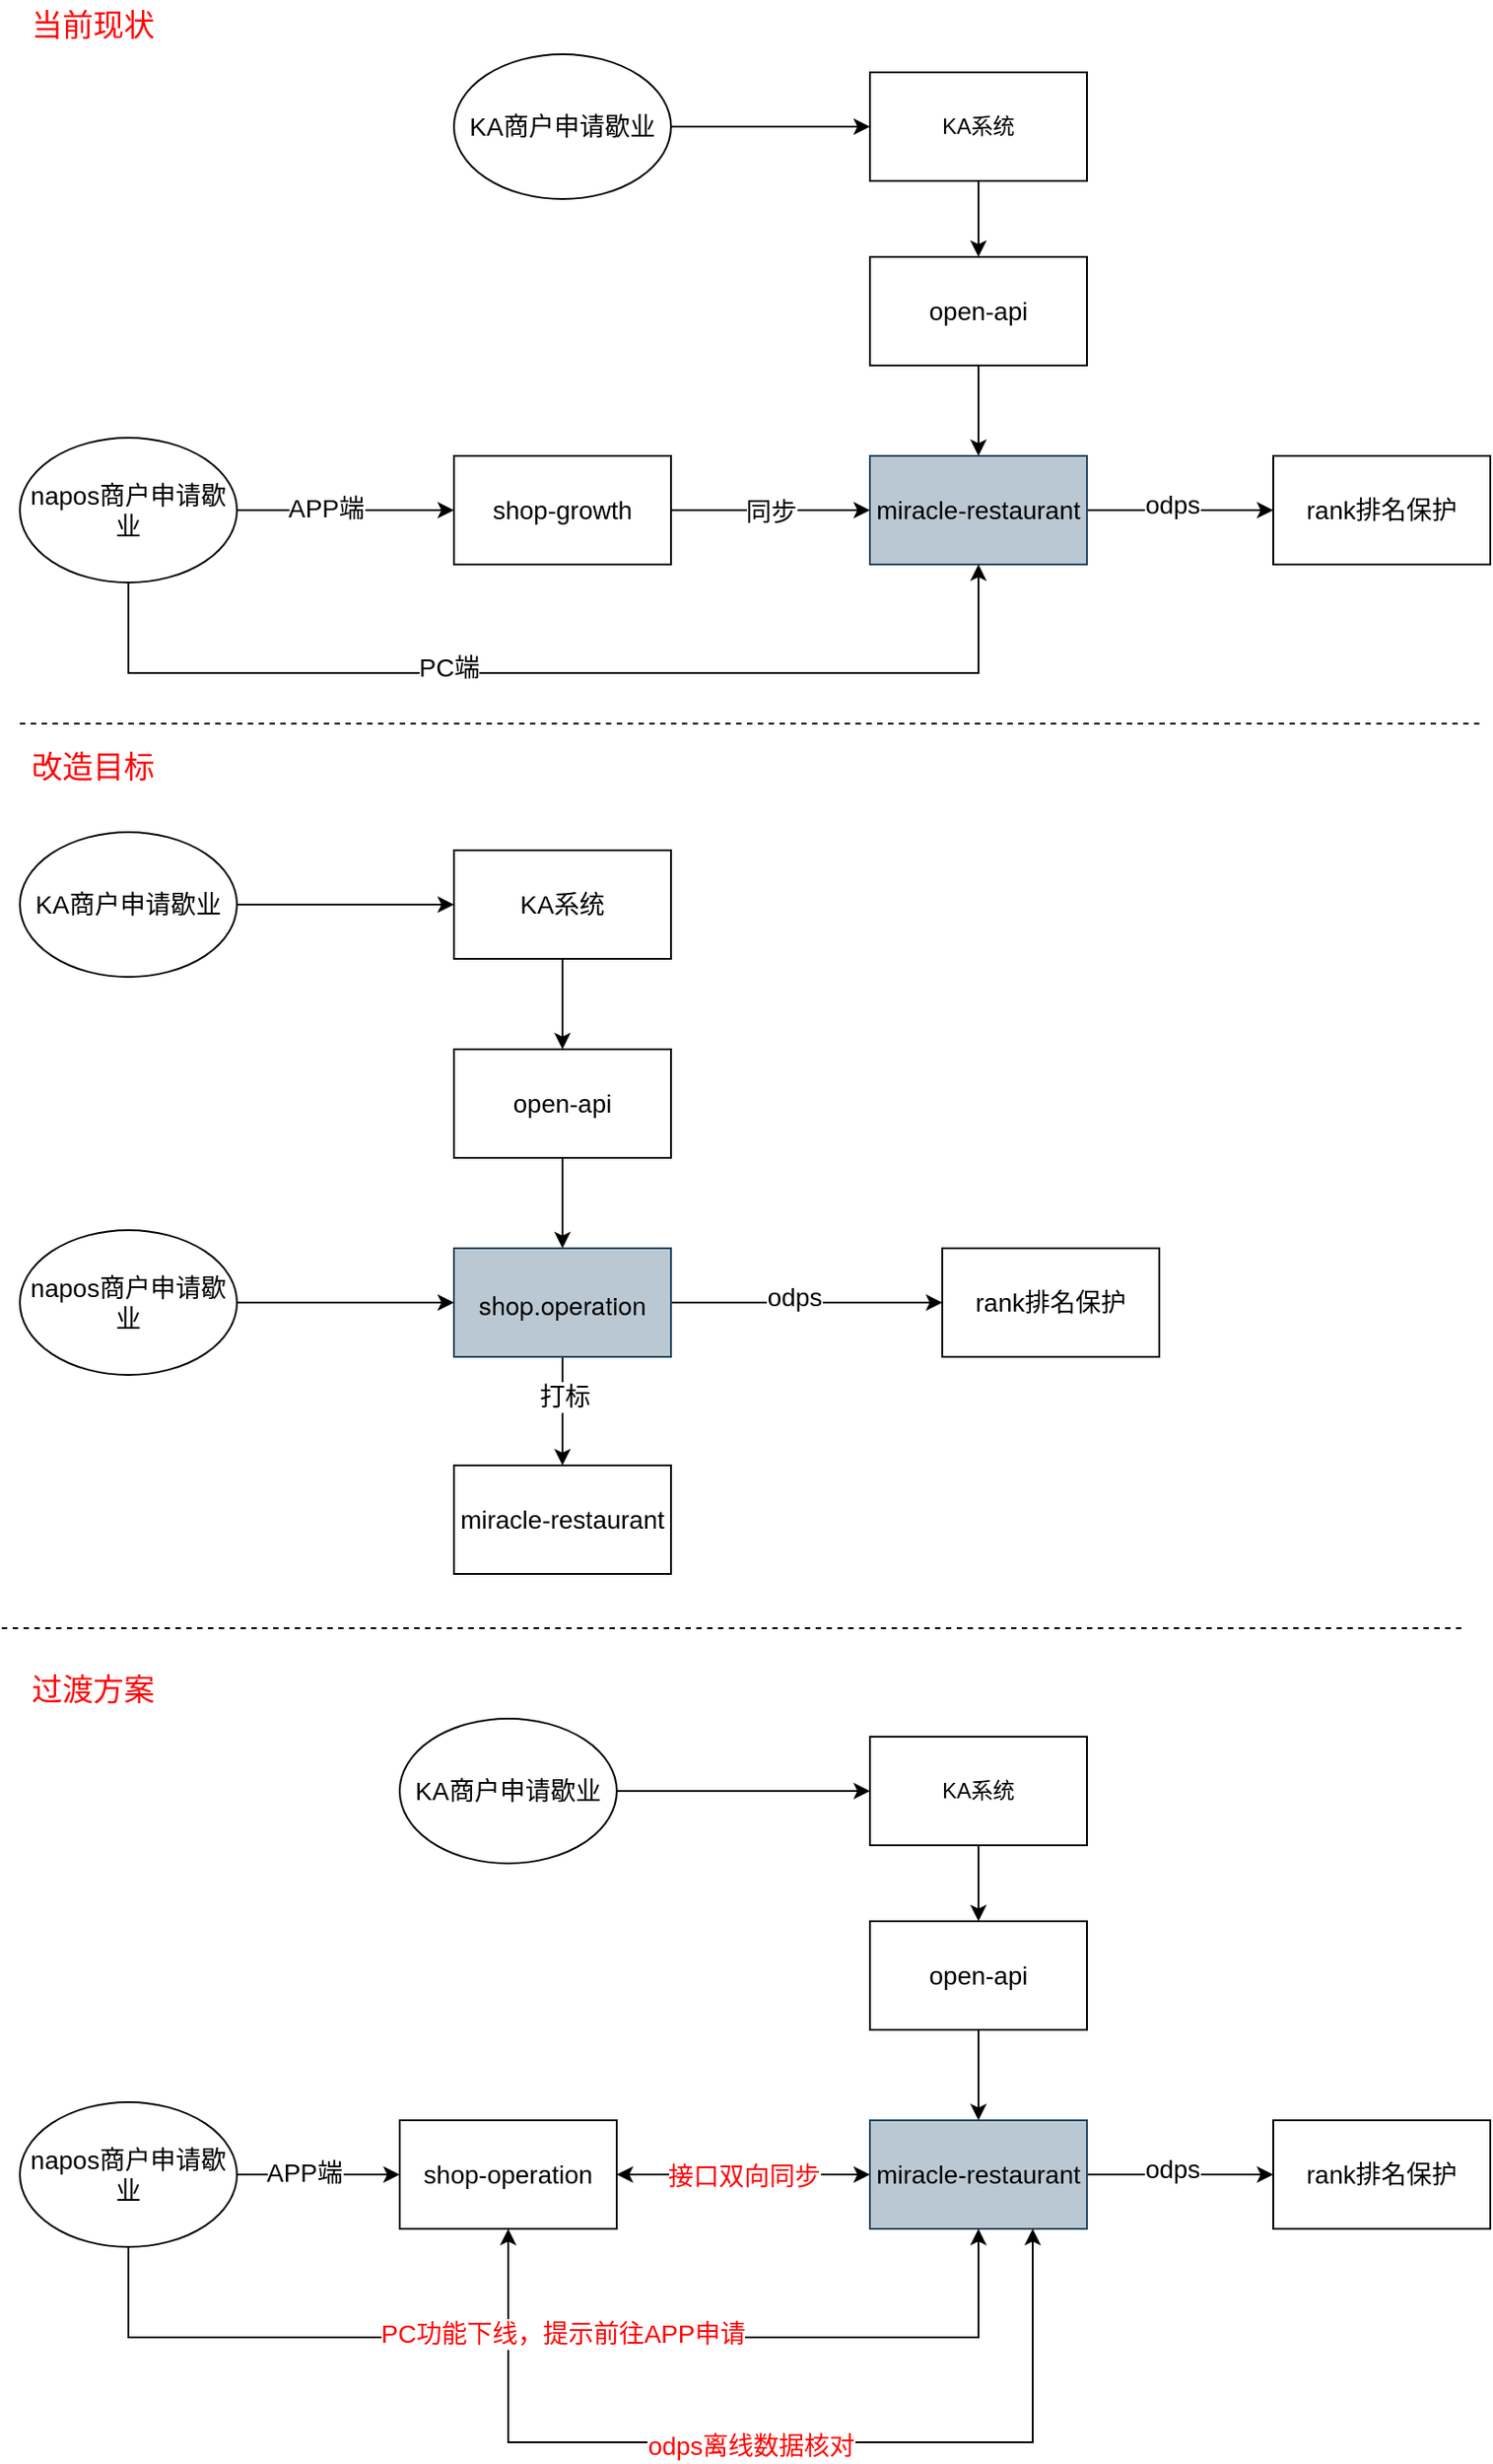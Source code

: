 <mxfile version="13.0.1" type="github" pages="3">
  <diagram id="5dy7yaolOnMXZYMXIKAr" name="应用架构改造方案">
    <mxGraphModel dx="946" dy="517" grid="1" gridSize="10" guides="1" tooltips="1" connect="1" arrows="1" fold="1" page="1" pageScale="1" pageWidth="827" pageHeight="1169" math="0" shadow="0">
      <root>
        <mxCell id="0" />
        <mxCell id="1" parent="0" />
        <mxCell id="OHUG3ohnD9J3LGAaQfuR-18" style="edgeStyle=orthogonalEdgeStyle;rounded=0;orthogonalLoop=1;jettySize=auto;html=1;exitX=1;exitY=0.5;exitDx=0;exitDy=0;entryX=0;entryY=0.5;entryDx=0;entryDy=0;fontSize=14;" parent="1" source="OHUG3ohnD9J3LGAaQfuR-1" target="OHUG3ohnD9J3LGAaQfuR-15" edge="1">
          <mxGeometry relative="1" as="geometry" />
        </mxCell>
        <mxCell id="OHUG3ohnD9J3LGAaQfuR-19" value="odps" style="edgeLabel;html=1;align=center;verticalAlign=middle;resizable=0;points=[];fontSize=14;" parent="OHUG3ohnD9J3LGAaQfuR-18" vertex="1" connectable="0">
          <mxGeometry x="-0.1" y="3" relative="1" as="geometry">
            <mxPoint as="offset" />
          </mxGeometry>
        </mxCell>
        <mxCell id="OHUG3ohnD9J3LGAaQfuR-1" value="miracle-restaurant" style="rounded=0;whiteSpace=wrap;html=1;fontSize=14;fillColor=#bac8d3;strokeColor=#23445d;" parent="1" vertex="1">
          <mxGeometry x="480" y="252" width="120" height="60" as="geometry" />
        </mxCell>
        <mxCell id="OHUG3ohnD9J3LGAaQfuR-5" style="edgeStyle=orthogonalEdgeStyle;rounded=0;orthogonalLoop=1;jettySize=auto;html=1;exitX=0.5;exitY=1;exitDx=0;exitDy=0;entryX=0.5;entryY=0;entryDx=0;entryDy=0;fontSize=14;" parent="1" source="OHUG3ohnD9J3LGAaQfuR-2" target="OHUG3ohnD9J3LGAaQfuR-1" edge="1">
          <mxGeometry relative="1" as="geometry" />
        </mxCell>
        <mxCell id="OHUG3ohnD9J3LGAaQfuR-2" value="open-api" style="rounded=0;whiteSpace=wrap;html=1;fontSize=14;" parent="1" vertex="1">
          <mxGeometry x="480" y="142" width="120" height="60" as="geometry" />
        </mxCell>
        <mxCell id="OHUG3ohnD9J3LGAaQfuR-4" style="edgeStyle=orthogonalEdgeStyle;rounded=0;orthogonalLoop=1;jettySize=auto;html=1;exitX=0.5;exitY=1;exitDx=0;exitDy=0;entryX=0.5;entryY=0;entryDx=0;entryDy=0;fontSize=14;" parent="1" source="OHUG3ohnD9J3LGAaQfuR-3" target="OHUG3ohnD9J3LGAaQfuR-2" edge="1">
          <mxGeometry relative="1" as="geometry" />
        </mxCell>
        <mxCell id="OHUG3ohnD9J3LGAaQfuR-3" value="KA系统" style="rounded=0;whiteSpace=wrap;html=1;" parent="1" vertex="1">
          <mxGeometry x="480" y="40" width="120" height="60" as="geometry" />
        </mxCell>
        <mxCell id="OHUG3ohnD9J3LGAaQfuR-7" style="edgeStyle=orthogonalEdgeStyle;rounded=0;orthogonalLoop=1;jettySize=auto;html=1;exitX=1;exitY=0.5;exitDx=0;exitDy=0;entryX=0;entryY=0.5;entryDx=0;entryDy=0;fontSize=14;" parent="1" source="OHUG3ohnD9J3LGAaQfuR-6" target="OHUG3ohnD9J3LGAaQfuR-1" edge="1">
          <mxGeometry relative="1" as="geometry" />
        </mxCell>
        <mxCell id="OHUG3ohnD9J3LGAaQfuR-61" value="同步" style="edgeLabel;html=1;align=center;verticalAlign=middle;resizable=0;points=[];fontSize=14;fontColor=#000000;" parent="OHUG3ohnD9J3LGAaQfuR-7" vertex="1" connectable="0">
          <mxGeometry y="-1" relative="1" as="geometry">
            <mxPoint as="offset" />
          </mxGeometry>
        </mxCell>
        <mxCell id="OHUG3ohnD9J3LGAaQfuR-6" value="shop-growth" style="rounded=0;whiteSpace=wrap;html=1;fontSize=14;" parent="1" vertex="1">
          <mxGeometry x="250" y="252" width="120" height="60" as="geometry" />
        </mxCell>
        <mxCell id="OHUG3ohnD9J3LGAaQfuR-9" style="edgeStyle=orthogonalEdgeStyle;rounded=0;orthogonalLoop=1;jettySize=auto;html=1;exitX=1;exitY=0.5;exitDx=0;exitDy=0;entryX=0;entryY=0.5;entryDx=0;entryDy=0;fontSize=14;" parent="1" source="OHUG3ohnD9J3LGAaQfuR-8" target="OHUG3ohnD9J3LGAaQfuR-6" edge="1">
          <mxGeometry relative="1" as="geometry" />
        </mxCell>
        <mxCell id="OHUG3ohnD9J3LGAaQfuR-11" value="APP端" style="edgeLabel;html=1;align=center;verticalAlign=middle;resizable=0;points=[];fontSize=14;" parent="OHUG3ohnD9J3LGAaQfuR-9" vertex="1" connectable="0">
          <mxGeometry x="-0.183" y="1" relative="1" as="geometry">
            <mxPoint as="offset" />
          </mxGeometry>
        </mxCell>
        <mxCell id="OHUG3ohnD9J3LGAaQfuR-10" style="edgeStyle=orthogonalEdgeStyle;rounded=0;orthogonalLoop=1;jettySize=auto;html=1;exitX=0.5;exitY=1;exitDx=0;exitDy=0;entryX=0.5;entryY=1;entryDx=0;entryDy=0;fontSize=14;" parent="1" source="OHUG3ohnD9J3LGAaQfuR-8" target="OHUG3ohnD9J3LGAaQfuR-1" edge="1">
          <mxGeometry relative="1" as="geometry">
            <Array as="points">
              <mxPoint x="70" y="372" />
              <mxPoint x="540" y="372" />
            </Array>
          </mxGeometry>
        </mxCell>
        <mxCell id="OHUG3ohnD9J3LGAaQfuR-12" value="PC端" style="edgeLabel;html=1;align=center;verticalAlign=middle;resizable=0;points=[];fontSize=14;" parent="OHUG3ohnD9J3LGAaQfuR-10" vertex="1" connectable="0">
          <mxGeometry x="-0.217" y="3" relative="1" as="geometry">
            <mxPoint as="offset" />
          </mxGeometry>
        </mxCell>
        <mxCell id="OHUG3ohnD9J3LGAaQfuR-8" value="napos商户申请歇业" style="ellipse;whiteSpace=wrap;html=1;fontSize=14;" parent="1" vertex="1">
          <mxGeometry x="10" y="242" width="120" height="80" as="geometry" />
        </mxCell>
        <mxCell id="OHUG3ohnD9J3LGAaQfuR-14" style="edgeStyle=orthogonalEdgeStyle;rounded=0;orthogonalLoop=1;jettySize=auto;html=1;exitX=1;exitY=0.5;exitDx=0;exitDy=0;entryX=0;entryY=0.5;entryDx=0;entryDy=0;fontSize=14;" parent="1" source="OHUG3ohnD9J3LGAaQfuR-13" target="OHUG3ohnD9J3LGAaQfuR-3" edge="1">
          <mxGeometry relative="1" as="geometry" />
        </mxCell>
        <mxCell id="OHUG3ohnD9J3LGAaQfuR-13" value="KA商户申请歇业" style="ellipse;whiteSpace=wrap;html=1;fontSize=14;" parent="1" vertex="1">
          <mxGeometry x="250" y="30" width="120" height="80" as="geometry" />
        </mxCell>
        <mxCell id="OHUG3ohnD9J3LGAaQfuR-15" value="rank排名保护" style="rounded=0;whiteSpace=wrap;html=1;fontSize=14;" parent="1" vertex="1">
          <mxGeometry x="703" y="252" width="120" height="60" as="geometry" />
        </mxCell>
        <mxCell id="OHUG3ohnD9J3LGAaQfuR-20" value="当前现状" style="text;html=1;align=center;verticalAlign=middle;resizable=0;points=[];autosize=1;fontSize=17;labelBackgroundColor=none;labelBorderColor=none;fontColor=#FF0000;" parent="1" vertex="1">
          <mxGeometry x="10" width="80" height="30" as="geometry" />
        </mxCell>
        <mxCell id="OHUG3ohnD9J3LGAaQfuR-21" value="" style="endArrow=none;dashed=1;html=1;fontSize=17;fontColor=#FF0000;labelBorderColor=none;strokeWidth=1;" parent="1" edge="1">
          <mxGeometry width="50" height="50" relative="1" as="geometry">
            <mxPoint x="10" y="400" as="sourcePoint" />
            <mxPoint x="820" y="400" as="targetPoint" />
          </mxGeometry>
        </mxCell>
        <mxCell id="OHUG3ohnD9J3LGAaQfuR-22" style="edgeStyle=orthogonalEdgeStyle;rounded=0;orthogonalLoop=1;jettySize=auto;html=1;exitX=1;exitY=0.5;exitDx=0;exitDy=0;entryX=0;entryY=0.5;entryDx=0;entryDy=0;fontSize=14;" parent="1" source="OHUG3ohnD9J3LGAaQfuR-30" target="OHUG3ohnD9J3LGAaQfuR-38" edge="1">
          <mxGeometry relative="1" as="geometry" />
        </mxCell>
        <mxCell id="OHUG3ohnD9J3LGAaQfuR-23" value="odps" style="edgeLabel;html=1;align=center;verticalAlign=middle;resizable=0;points=[];fontSize=14;" parent="OHUG3ohnD9J3LGAaQfuR-22" vertex="1" connectable="0">
          <mxGeometry x="-0.1" y="3" relative="1" as="geometry">
            <mxPoint as="offset" />
          </mxGeometry>
        </mxCell>
        <mxCell id="OHUG3ohnD9J3LGAaQfuR-24" value="miracle-restaurant" style="rounded=0;whiteSpace=wrap;html=1;fontSize=14;" parent="1" vertex="1">
          <mxGeometry x="250" y="810" width="120" height="60" as="geometry" />
        </mxCell>
        <mxCell id="OHUG3ohnD9J3LGAaQfuR-25" style="edgeStyle=orthogonalEdgeStyle;rounded=0;orthogonalLoop=1;jettySize=auto;html=1;exitX=0.5;exitY=1;exitDx=0;exitDy=0;entryX=0.5;entryY=0;entryDx=0;entryDy=0;fontSize=14;" parent="1" source="OHUG3ohnD9J3LGAaQfuR-26" target="OHUG3ohnD9J3LGAaQfuR-30" edge="1">
          <mxGeometry relative="1" as="geometry" />
        </mxCell>
        <mxCell id="OHUG3ohnD9J3LGAaQfuR-26" value="open-api" style="rounded=0;whiteSpace=wrap;html=1;fontSize=14;" parent="1" vertex="1">
          <mxGeometry x="250" y="580" width="120" height="60" as="geometry" />
        </mxCell>
        <mxCell id="OHUG3ohnD9J3LGAaQfuR-27" style="edgeStyle=orthogonalEdgeStyle;rounded=0;orthogonalLoop=1;jettySize=auto;html=1;exitX=0.5;exitY=1;exitDx=0;exitDy=0;entryX=0.5;entryY=0;entryDx=0;entryDy=0;fontSize=14;" parent="1" source="OHUG3ohnD9J3LGAaQfuR-28" target="OHUG3ohnD9J3LGAaQfuR-26" edge="1">
          <mxGeometry relative="1" as="geometry" />
        </mxCell>
        <mxCell id="OHUG3ohnD9J3LGAaQfuR-28" value="&lt;font style=&quot;font-size: 14px&quot;&gt;KA系统&lt;/font&gt;" style="rounded=0;whiteSpace=wrap;html=1;" parent="1" vertex="1">
          <mxGeometry x="250" y="470" width="120" height="60" as="geometry" />
        </mxCell>
        <mxCell id="OHUG3ohnD9J3LGAaQfuR-60" style="edgeStyle=orthogonalEdgeStyle;rounded=0;orthogonalLoop=1;jettySize=auto;html=1;exitX=0.5;exitY=1;exitDx=0;exitDy=0;strokeWidth=1;fontSize=17;fontColor=#FF0000;" parent="1" source="OHUG3ohnD9J3LGAaQfuR-30" target="OHUG3ohnD9J3LGAaQfuR-24" edge="1">
          <mxGeometry relative="1" as="geometry" />
        </mxCell>
        <mxCell id="OHUG3ohnD9J3LGAaQfuR-62" value="打标" style="edgeLabel;html=1;align=center;verticalAlign=middle;resizable=0;points=[];fontSize=14;fontColor=#000000;" parent="OHUG3ohnD9J3LGAaQfuR-60" vertex="1" connectable="0">
          <mxGeometry x="-0.267" y="1" relative="1" as="geometry">
            <mxPoint as="offset" />
          </mxGeometry>
        </mxCell>
        <mxCell id="OHUG3ohnD9J3LGAaQfuR-30" value="&lt;p class=&quot;p1&quot; style=&quot;margin: 0px ; font-stretch: normal ; line-height: normal ; font-family: &amp;#34;helvetica neue&amp;#34;&quot;&gt;&lt;font style=&quot;font-size: 14px&quot;&gt;shop.operation&lt;/font&gt;&lt;/p&gt;" style="rounded=0;whiteSpace=wrap;html=1;fontSize=14;fillColor=#bac8d3;strokeColor=#23445d;" parent="1" vertex="1">
          <mxGeometry x="250" y="690" width="120" height="60" as="geometry" />
        </mxCell>
        <mxCell id="OHUG3ohnD9J3LGAaQfuR-31" style="edgeStyle=orthogonalEdgeStyle;rounded=0;orthogonalLoop=1;jettySize=auto;html=1;exitX=1;exitY=0.5;exitDx=0;exitDy=0;entryX=0;entryY=0.5;entryDx=0;entryDy=0;fontSize=14;" parent="1" source="OHUG3ohnD9J3LGAaQfuR-35" target="OHUG3ohnD9J3LGAaQfuR-30" edge="1">
          <mxGeometry relative="1" as="geometry" />
        </mxCell>
        <mxCell id="OHUG3ohnD9J3LGAaQfuR-35" value="napos商户申请歇业" style="ellipse;whiteSpace=wrap;html=1;fontSize=14;" parent="1" vertex="1">
          <mxGeometry x="10" y="680" width="120" height="80" as="geometry" />
        </mxCell>
        <mxCell id="OHUG3ohnD9J3LGAaQfuR-36" style="edgeStyle=orthogonalEdgeStyle;rounded=0;orthogonalLoop=1;jettySize=auto;html=1;exitX=1;exitY=0.5;exitDx=0;exitDy=0;entryX=0;entryY=0.5;entryDx=0;entryDy=0;fontSize=14;" parent="1" source="OHUG3ohnD9J3LGAaQfuR-37" target="OHUG3ohnD9J3LGAaQfuR-28" edge="1">
          <mxGeometry relative="1" as="geometry" />
        </mxCell>
        <mxCell id="OHUG3ohnD9J3LGAaQfuR-37" value="KA商户申请歇业" style="ellipse;whiteSpace=wrap;html=1;fontSize=14;" parent="1" vertex="1">
          <mxGeometry x="10" y="460" width="120" height="80" as="geometry" />
        </mxCell>
        <mxCell id="OHUG3ohnD9J3LGAaQfuR-38" value="rank排名保护" style="rounded=0;whiteSpace=wrap;html=1;fontSize=14;" parent="1" vertex="1">
          <mxGeometry x="520" y="690" width="120" height="60" as="geometry" />
        </mxCell>
        <mxCell id="OHUG3ohnD9J3LGAaQfuR-39" value="改造目标" style="text;html=1;align=center;verticalAlign=middle;resizable=0;points=[];autosize=1;fontSize=17;labelBackgroundColor=none;labelBorderColor=none;fontColor=#FF0000;" parent="1" vertex="1">
          <mxGeometry x="10" y="410" width="80" height="30" as="geometry" />
        </mxCell>
        <mxCell id="2Dvs0qKUZX4BLCGcNcss-1" style="edgeStyle=orthogonalEdgeStyle;rounded=0;orthogonalLoop=1;jettySize=auto;html=1;exitX=1;exitY=0.5;exitDx=0;exitDy=0;entryX=0;entryY=0.5;entryDx=0;entryDy=0;fontSize=14;" edge="1" parent="1" source="2Dvs0qKUZX4BLCGcNcss-3" target="2Dvs0qKUZX4BLCGcNcss-18">
          <mxGeometry relative="1" as="geometry" />
        </mxCell>
        <mxCell id="2Dvs0qKUZX4BLCGcNcss-2" value="odps" style="edgeLabel;html=1;align=center;verticalAlign=middle;resizable=0;points=[];fontSize=14;" vertex="1" connectable="0" parent="2Dvs0qKUZX4BLCGcNcss-1">
          <mxGeometry x="-0.1" y="3" relative="1" as="geometry">
            <mxPoint as="offset" />
          </mxGeometry>
        </mxCell>
        <mxCell id="2Dvs0qKUZX4BLCGcNcss-3" value="miracle-restaurant" style="rounded=0;whiteSpace=wrap;html=1;fontSize=14;fillColor=#bac8d3;strokeColor=#23445d;" vertex="1" parent="1">
          <mxGeometry x="480" y="1172" width="120" height="60" as="geometry" />
        </mxCell>
        <mxCell id="2Dvs0qKUZX4BLCGcNcss-4" style="edgeStyle=orthogonalEdgeStyle;rounded=0;orthogonalLoop=1;jettySize=auto;html=1;exitX=0.5;exitY=1;exitDx=0;exitDy=0;entryX=0.5;entryY=0;entryDx=0;entryDy=0;fontSize=14;" edge="1" parent="1" source="2Dvs0qKUZX4BLCGcNcss-5" target="2Dvs0qKUZX4BLCGcNcss-3">
          <mxGeometry relative="1" as="geometry" />
        </mxCell>
        <mxCell id="2Dvs0qKUZX4BLCGcNcss-5" value="open-api" style="rounded=0;whiteSpace=wrap;html=1;fontSize=14;" vertex="1" parent="1">
          <mxGeometry x="480" y="1062" width="120" height="60" as="geometry" />
        </mxCell>
        <mxCell id="2Dvs0qKUZX4BLCGcNcss-6" style="edgeStyle=orthogonalEdgeStyle;rounded=0;orthogonalLoop=1;jettySize=auto;html=1;exitX=0.5;exitY=1;exitDx=0;exitDy=0;entryX=0.5;entryY=0;entryDx=0;entryDy=0;fontSize=14;" edge="1" parent="1" source="2Dvs0qKUZX4BLCGcNcss-7" target="2Dvs0qKUZX4BLCGcNcss-5">
          <mxGeometry relative="1" as="geometry" />
        </mxCell>
        <mxCell id="2Dvs0qKUZX4BLCGcNcss-7" value="KA系统" style="rounded=0;whiteSpace=wrap;html=1;" vertex="1" parent="1">
          <mxGeometry x="480" y="960" width="120" height="60" as="geometry" />
        </mxCell>
        <mxCell id="2Dvs0qKUZX4BLCGcNcss-8" style="edgeStyle=orthogonalEdgeStyle;rounded=0;orthogonalLoop=1;jettySize=auto;html=1;exitX=1;exitY=0.5;exitDx=0;exitDy=0;entryX=0;entryY=0.5;entryDx=0;entryDy=0;fontSize=14;startArrow=classic;startFill=1;" edge="1" parent="1" source="2Dvs0qKUZX4BLCGcNcss-10" target="2Dvs0qKUZX4BLCGcNcss-3">
          <mxGeometry relative="1" as="geometry" />
        </mxCell>
        <mxCell id="2Dvs0qKUZX4BLCGcNcss-9" value="接口双向同步" style="edgeLabel;html=1;align=center;verticalAlign=middle;resizable=0;points=[];fontSize=14;fontColor=#FF0000;" vertex="1" connectable="0" parent="2Dvs0qKUZX4BLCGcNcss-8">
          <mxGeometry y="-1" relative="1" as="geometry">
            <mxPoint as="offset" />
          </mxGeometry>
        </mxCell>
        <mxCell id="_JtmqlsT4e8NGTq6y1ti-1" style="rounded=0;orthogonalLoop=1;jettySize=auto;html=1;entryX=0.75;entryY=1;entryDx=0;entryDy=0;startArrow=classic;startFill=1;fontSize=14;fontColor=#FF0000;exitX=0.5;exitY=1;exitDx=0;exitDy=0;edgeStyle=orthogonalEdgeStyle;" edge="1" parent="1" source="2Dvs0qKUZX4BLCGcNcss-10" target="2Dvs0qKUZX4BLCGcNcss-3">
          <mxGeometry relative="1" as="geometry">
            <mxPoint x="280" y="1260" as="sourcePoint" />
            <Array as="points">
              <mxPoint x="280" y="1350" />
              <mxPoint x="570" y="1350" />
            </Array>
          </mxGeometry>
        </mxCell>
        <mxCell id="_JtmqlsT4e8NGTq6y1ti-2" value="odps离线数据核对" style="edgeLabel;html=1;align=center;verticalAlign=middle;resizable=0;points=[];fontSize=14;fontColor=#FF0000;" vertex="1" connectable="0" parent="_JtmqlsT4e8NGTq6y1ti-1">
          <mxGeometry x="-0.043" y="-2" relative="1" as="geometry">
            <mxPoint as="offset" />
          </mxGeometry>
        </mxCell>
        <mxCell id="2Dvs0qKUZX4BLCGcNcss-10" value="shop-operation" style="rounded=0;whiteSpace=wrap;html=1;fontSize=14;" vertex="1" parent="1">
          <mxGeometry x="220" y="1172" width="120" height="60" as="geometry" />
        </mxCell>
        <mxCell id="2Dvs0qKUZX4BLCGcNcss-11" style="edgeStyle=orthogonalEdgeStyle;rounded=0;orthogonalLoop=1;jettySize=auto;html=1;exitX=1;exitY=0.5;exitDx=0;exitDy=0;entryX=0;entryY=0.5;entryDx=0;entryDy=0;fontSize=14;" edge="1" parent="1" source="2Dvs0qKUZX4BLCGcNcss-15" target="2Dvs0qKUZX4BLCGcNcss-10">
          <mxGeometry relative="1" as="geometry" />
        </mxCell>
        <mxCell id="2Dvs0qKUZX4BLCGcNcss-12" value="APP端" style="edgeLabel;html=1;align=center;verticalAlign=middle;resizable=0;points=[];fontSize=14;" vertex="1" connectable="0" parent="2Dvs0qKUZX4BLCGcNcss-11">
          <mxGeometry x="-0.183" y="1" relative="1" as="geometry">
            <mxPoint as="offset" />
          </mxGeometry>
        </mxCell>
        <mxCell id="2Dvs0qKUZX4BLCGcNcss-13" style="edgeStyle=orthogonalEdgeStyle;rounded=0;orthogonalLoop=1;jettySize=auto;html=1;exitX=0.5;exitY=1;exitDx=0;exitDy=0;entryX=0.5;entryY=1;entryDx=0;entryDy=0;fontSize=14;" edge="1" parent="1" source="2Dvs0qKUZX4BLCGcNcss-15" target="2Dvs0qKUZX4BLCGcNcss-3">
          <mxGeometry relative="1" as="geometry">
            <Array as="points">
              <mxPoint x="70" y="1292" />
              <mxPoint x="540" y="1292" />
            </Array>
          </mxGeometry>
        </mxCell>
        <mxCell id="2Dvs0qKUZX4BLCGcNcss-21" value="PC功能下线，提示前往APP申请" style="edgeLabel;html=1;align=center;verticalAlign=middle;resizable=0;points=[];fontColor=#FF0000;fontSize=14;" vertex="1" connectable="0" parent="2Dvs0qKUZX4BLCGcNcss-13">
          <mxGeometry x="0.234" y="1" relative="1" as="geometry">
            <mxPoint x="-68" y="-1" as="offset" />
          </mxGeometry>
        </mxCell>
        <mxCell id="2Dvs0qKUZX4BLCGcNcss-15" value="napos商户申请歇业" style="ellipse;whiteSpace=wrap;html=1;fontSize=14;" vertex="1" parent="1">
          <mxGeometry x="10" y="1162" width="120" height="80" as="geometry" />
        </mxCell>
        <mxCell id="2Dvs0qKUZX4BLCGcNcss-16" style="edgeStyle=orthogonalEdgeStyle;rounded=0;orthogonalLoop=1;jettySize=auto;html=1;exitX=1;exitY=0.5;exitDx=0;exitDy=0;entryX=0;entryY=0.5;entryDx=0;entryDy=0;fontSize=14;" edge="1" parent="1" source="2Dvs0qKUZX4BLCGcNcss-17" target="2Dvs0qKUZX4BLCGcNcss-7">
          <mxGeometry relative="1" as="geometry" />
        </mxCell>
        <mxCell id="2Dvs0qKUZX4BLCGcNcss-17" value="KA商户申请歇业" style="ellipse;whiteSpace=wrap;html=1;fontSize=14;" vertex="1" parent="1">
          <mxGeometry x="220" y="950" width="120" height="80" as="geometry" />
        </mxCell>
        <mxCell id="2Dvs0qKUZX4BLCGcNcss-18" value="rank排名保护" style="rounded=0;whiteSpace=wrap;html=1;fontSize=14;" vertex="1" parent="1">
          <mxGeometry x="703" y="1172" width="120" height="60" as="geometry" />
        </mxCell>
        <mxCell id="2Dvs0qKUZX4BLCGcNcss-19" value="过渡方案" style="text;html=1;align=center;verticalAlign=middle;resizable=0;points=[];autosize=1;fontSize=17;labelBackgroundColor=none;labelBorderColor=none;fontColor=#FF0000;" vertex="1" parent="1">
          <mxGeometry x="10" y="920" width="80" height="30" as="geometry" />
        </mxCell>
        <mxCell id="2Dvs0qKUZX4BLCGcNcss-20" value="" style="endArrow=none;dashed=1;html=1;fontSize=17;fontColor=#FF0000;labelBorderColor=none;strokeWidth=1;" edge="1" parent="1">
          <mxGeometry width="50" height="50" relative="1" as="geometry">
            <mxPoint y="900" as="sourcePoint" />
            <mxPoint x="810" y="900" as="targetPoint" />
          </mxGeometry>
        </mxCell>
      </root>
    </mxGraphModel>
  </diagram>
  <diagram id="953FE61nGdoR_iEtkGWG" name="用例图">
    <mxGraphModel dx="946" dy="517" grid="1" gridSize="10" guides="1" tooltips="1" connect="1" arrows="1" fold="1" page="1" pageScale="1" pageWidth="827" pageHeight="1169" math="0" shadow="0">
      <root>
        <mxCell id="Ogh5AydVDZ4R3wfZ8upF-0" />
        <mxCell id="Ogh5AydVDZ4R3wfZ8upF-1" parent="Ogh5AydVDZ4R3wfZ8upF-0" />
        <mxCell id="Ogh5AydVDZ4R3wfZ8upF-6" style="rounded=0;orthogonalLoop=1;jettySize=auto;html=1;exitX=1;exitY=0.333;exitDx=0;exitDy=0;exitPerimeter=0;entryX=0;entryY=0.5;entryDx=0;entryDy=0;strokeWidth=1;fontSize=14;fontColor=#000000;endArrow=open;endFill=0;dashed=1;" parent="Ogh5AydVDZ4R3wfZ8upF-1" source="Ogh5AydVDZ4R3wfZ8upF-2" target="Ogh5AydVDZ4R3wfZ8upF-5" edge="1">
          <mxGeometry relative="1" as="geometry" />
        </mxCell>
        <mxCell id="Ogh5AydVDZ4R3wfZ8upF-9" style="edgeStyle=none;rounded=0;orthogonalLoop=1;jettySize=auto;html=1;exitX=1;exitY=0.333;exitDx=0;exitDy=0;exitPerimeter=0;entryX=0;entryY=0.5;entryDx=0;entryDy=0;strokeWidth=1;fontSize=14;fontColor=#000000;endArrow=open;endFill=0;dashed=1;" parent="Ogh5AydVDZ4R3wfZ8upF-1" source="Ogh5AydVDZ4R3wfZ8upF-2" target="Ogh5AydVDZ4R3wfZ8upF-8" edge="1">
          <mxGeometry relative="1" as="geometry" />
        </mxCell>
        <mxCell id="Ogh5AydVDZ4R3wfZ8upF-25" style="edgeStyle=none;rounded=0;orthogonalLoop=1;jettySize=auto;html=1;exitX=1;exitY=0.333;exitDx=0;exitDy=0;exitPerimeter=0;entryX=0;entryY=0.5;entryDx=0;entryDy=0;dashed=1;endArrow=open;endFill=0;strokeWidth=1;fontSize=14;fontColor=#000000;" parent="Ogh5AydVDZ4R3wfZ8upF-1" source="Ogh5AydVDZ4R3wfZ8upF-2" target="Ogh5AydVDZ4R3wfZ8upF-24" edge="1">
          <mxGeometry relative="1" as="geometry" />
        </mxCell>
        <mxCell id="Ogh5AydVDZ4R3wfZ8upF-2" value="商户" style="shape=umlActor;verticalLabelPosition=bottom;labelBackgroundColor=#ffffff;verticalAlign=top;html=1;outlineConnect=0;rounded=0;glass=0;strokeColor=#000000;fontSize=14;fontColor=#000000;" parent="Ogh5AydVDZ4R3wfZ8upF-1" vertex="1">
          <mxGeometry x="30" y="260" width="30" height="60" as="geometry" />
        </mxCell>
        <mxCell id="Ogh5AydVDZ4R3wfZ8upF-23" style="edgeStyle=none;rounded=0;orthogonalLoop=1;jettySize=auto;html=1;exitX=1;exitY=0.333;exitDx=0;exitDy=0;exitPerimeter=0;entryX=0;entryY=0.5;entryDx=0;entryDy=0;dashed=1;endArrow=open;endFill=0;strokeWidth=1;fontSize=14;fontColor=#000000;" parent="Ogh5AydVDZ4R3wfZ8upF-1" source="Ogh5AydVDZ4R3wfZ8upF-4" target="Ogh5AydVDZ4R3wfZ8upF-20" edge="1">
          <mxGeometry relative="1" as="geometry" />
        </mxCell>
        <mxCell id="Ogh5AydVDZ4R3wfZ8upF-4" value="BD" style="shape=umlActor;verticalLabelPosition=bottom;labelBackgroundColor=#ffffff;verticalAlign=top;html=1;outlineConnect=0;rounded=0;glass=0;strokeColor=#000000;fontSize=14;fontColor=#000000;" parent="Ogh5AydVDZ4R3wfZ8upF-1" vertex="1">
          <mxGeometry x="30" y="590" width="30" height="60" as="geometry" />
        </mxCell>
        <mxCell id="Ogh5AydVDZ4R3wfZ8upF-40" value="&amp;lt;extend&amp;gt;" style="edgeStyle=none;rounded=0;orthogonalLoop=1;jettySize=auto;html=1;exitX=1;exitY=0;exitDx=0;exitDy=0;entryX=0;entryY=0.5;entryDx=0;entryDy=0;endArrow=open;endFill=0;strokeWidth=1;fontSize=14;fontColor=#000000;dashed=1;" parent="Ogh5AydVDZ4R3wfZ8upF-1" source="Ogh5AydVDZ4R3wfZ8upF-5" target="Ogh5AydVDZ4R3wfZ8upF-39" edge="1">
          <mxGeometry relative="1" as="geometry" />
        </mxCell>
        <mxCell id="Ogh5AydVDZ4R3wfZ8upF-5" value="申请歇业" style="ellipse;whiteSpace=wrap;html=1;rounded=0;glass=0;labelBackgroundColor=none;strokeColor=#000000;fontSize=14;fontColor=#000000;shadow=0;gradientColor=none;fillColor=#ffffff;" parent="Ogh5AydVDZ4R3wfZ8upF-1" vertex="1">
          <mxGeometry x="230" y="210" width="116" height="60" as="geometry" />
        </mxCell>
        <mxCell id="Ogh5AydVDZ4R3wfZ8upF-12" style="edgeStyle=none;rounded=0;orthogonalLoop=1;jettySize=auto;html=1;exitX=0;exitY=0.5;exitDx=0;exitDy=0;entryX=1;entryY=0.5;entryDx=0;entryDy=0;strokeWidth=1;fontSize=14;fontColor=#000000;endArrow=block;endFill=0;" parent="Ogh5AydVDZ4R3wfZ8upF-1" source="Ogh5AydVDZ4R3wfZ8upF-7" target="Ogh5AydVDZ4R3wfZ8upF-5" edge="1">
          <mxGeometry relative="1" as="geometry" />
        </mxCell>
        <mxCell id="Ogh5AydVDZ4R3wfZ8upF-13" style="edgeStyle=none;rounded=0;orthogonalLoop=1;jettySize=auto;html=1;exitX=0;exitY=0.5;exitDx=0;exitDy=0;entryX=1;entryY=0.5;entryDx=0;entryDy=0;endArrow=block;endFill=0;strokeWidth=1;fontSize=14;fontColor=#000000;" parent="Ogh5AydVDZ4R3wfZ8upF-1" source="Ogh5AydVDZ4R3wfZ8upF-7" target="Ogh5AydVDZ4R3wfZ8upF-8" edge="1">
          <mxGeometry relative="1" as="geometry" />
        </mxCell>
        <mxCell id="Ogh5AydVDZ4R3wfZ8upF-7" value="APP端" style="ellipse;whiteSpace=wrap;html=1;rounded=0;glass=0;labelBackgroundColor=none;strokeColor=#000000;fontSize=14;fontColor=#000000;" parent="Ogh5AydVDZ4R3wfZ8upF-1" vertex="1">
          <mxGeometry x="630" y="170" width="116" height="60" as="geometry" />
        </mxCell>
        <mxCell id="Ogh5AydVDZ4R3wfZ8upF-42" value="&amp;lt;extend&amp;gt;" style="edgeStyle=none;rounded=0;orthogonalLoop=1;jettySize=auto;html=1;exitX=1;exitY=1;exitDx=0;exitDy=0;entryX=0;entryY=0;entryDx=0;entryDy=0;dashed=1;endArrow=open;endFill=0;strokeWidth=1;fontSize=14;fontColor=#000000;" parent="Ogh5AydVDZ4R3wfZ8upF-1" source="Ogh5AydVDZ4R3wfZ8upF-8" target="Ogh5AydVDZ4R3wfZ8upF-41" edge="1">
          <mxGeometry relative="1" as="geometry" />
        </mxCell>
        <mxCell id="Ogh5AydVDZ4R3wfZ8upF-8" value="结束歇业" style="ellipse;whiteSpace=wrap;html=1;rounded=0;glass=0;labelBackgroundColor=none;strokeColor=#000000;fontSize=14;fontColor=#000000;" parent="Ogh5AydVDZ4R3wfZ8upF-1" vertex="1">
          <mxGeometry x="230" y="300" width="116" height="60" as="geometry" />
        </mxCell>
        <mxCell id="Ogh5AydVDZ4R3wfZ8upF-14" style="edgeStyle=none;rounded=0;orthogonalLoop=1;jettySize=auto;html=1;exitX=0;exitY=0.5;exitDx=0;exitDy=0;entryX=1;entryY=0.5;entryDx=0;entryDy=0;endArrow=block;endFill=0;strokeWidth=1;fontSize=14;fontColor=#000000;" parent="Ogh5AydVDZ4R3wfZ8upF-1" source="Ogh5AydVDZ4R3wfZ8upF-10" target="Ogh5AydVDZ4R3wfZ8upF-5" edge="1">
          <mxGeometry relative="1" as="geometry" />
        </mxCell>
        <mxCell id="Ogh5AydVDZ4R3wfZ8upF-15" style="edgeStyle=none;rounded=0;orthogonalLoop=1;jettySize=auto;html=1;exitX=0;exitY=0.5;exitDx=0;exitDy=0;entryX=1;entryY=0.5;entryDx=0;entryDy=0;endArrow=block;endFill=0;strokeWidth=1;fontSize=14;fontColor=#000000;" parent="Ogh5AydVDZ4R3wfZ8upF-1" source="Ogh5AydVDZ4R3wfZ8upF-10" target="Ogh5AydVDZ4R3wfZ8upF-8" edge="1">
          <mxGeometry relative="1" as="geometry" />
        </mxCell>
        <mxCell id="Ogh5AydVDZ4R3wfZ8upF-10" value="PC端" style="ellipse;whiteSpace=wrap;html=1;rounded=0;glass=0;labelBackgroundColor=none;strokeColor=#000000;fontSize=14;fontColor=#000000;" parent="Ogh5AydVDZ4R3wfZ8upF-1" vertex="1">
          <mxGeometry x="630" y="270" width="116" height="60" as="geometry" />
        </mxCell>
        <mxCell id="Ogh5AydVDZ4R3wfZ8upF-16" style="edgeStyle=none;rounded=0;orthogonalLoop=1;jettySize=auto;html=1;exitX=0;exitY=0.5;exitDx=0;exitDy=0;entryX=1;entryY=0.5;entryDx=0;entryDy=0;endArrow=block;endFill=0;strokeWidth=1;fontSize=14;fontColor=#000000;" parent="Ogh5AydVDZ4R3wfZ8upF-1" source="Ogh5AydVDZ4R3wfZ8upF-11" target="Ogh5AydVDZ4R3wfZ8upF-5" edge="1">
          <mxGeometry relative="1" as="geometry" />
        </mxCell>
        <mxCell id="Ogh5AydVDZ4R3wfZ8upF-17" style="edgeStyle=none;rounded=0;orthogonalLoop=1;jettySize=auto;html=1;exitX=0;exitY=0.5;exitDx=0;exitDy=0;endArrow=block;endFill=0;strokeWidth=1;fontSize=14;fontColor=#000000;entryX=1;entryY=0.5;entryDx=0;entryDy=0;" parent="Ogh5AydVDZ4R3wfZ8upF-1" source="Ogh5AydVDZ4R3wfZ8upF-11" target="Ogh5AydVDZ4R3wfZ8upF-8" edge="1">
          <mxGeometry relative="1" as="geometry">
            <mxPoint x="350" y="330" as="targetPoint" />
          </mxGeometry>
        </mxCell>
        <mxCell id="Ogh5AydVDZ4R3wfZ8upF-11" value="开放平台" style="ellipse;whiteSpace=wrap;html=1;rounded=0;glass=0;labelBackgroundColor=none;strokeColor=#23445d;fontSize=14;fillColor=#CCCCCC;" parent="Ogh5AydVDZ4R3wfZ8upF-1" vertex="1">
          <mxGeometry x="630" y="370" width="116" height="60" as="geometry" />
        </mxCell>
        <mxCell id="Ogh5AydVDZ4R3wfZ8upF-20" value="审核歇业" style="ellipse;whiteSpace=wrap;html=1;rounded=0;glass=0;labelBackgroundColor=none;strokeColor=#000000;fontSize=14;fontColor=#000000;" parent="Ogh5AydVDZ4R3wfZ8upF-1" vertex="1">
          <mxGeometry x="218" y="580" width="116" height="60" as="geometry" />
        </mxCell>
        <mxCell id="Ogh5AydVDZ4R3wfZ8upF-22" style="edgeStyle=none;rounded=0;orthogonalLoop=1;jettySize=auto;html=1;exitX=0;exitY=0.5;exitDx=0;exitDy=0;entryX=1;entryY=0.5;entryDx=0;entryDy=0;dashed=1;endArrow=block;endFill=0;strokeWidth=1;fontSize=14;fontColor=#000000;" parent="Ogh5AydVDZ4R3wfZ8upF-1" source="Ogh5AydVDZ4R3wfZ8upF-21" target="Ogh5AydVDZ4R3wfZ8upF-20" edge="1">
          <mxGeometry relative="1" as="geometry" />
        </mxCell>
        <mxCell id="Ogh5AydVDZ4R3wfZ8upF-21" value="人工审核" style="ellipse;whiteSpace=wrap;html=1;rounded=0;glass=0;labelBackgroundColor=none;strokeColor=#000000;fontSize=14;fontColor=#000000;" parent="Ogh5AydVDZ4R3wfZ8upF-1" vertex="1">
          <mxGeometry x="460" y="540" width="116" height="60" as="geometry" />
        </mxCell>
        <mxCell id="Ogh5AydVDZ4R3wfZ8upF-26" style="edgeStyle=none;rounded=0;orthogonalLoop=1;jettySize=auto;html=1;exitX=0.5;exitY=0;exitDx=0;exitDy=0;dashed=1;endArrow=open;endFill=0;strokeWidth=1;fontSize=14;fontColor=#000000;" parent="Ogh5AydVDZ4R3wfZ8upF-1" source="Ogh5AydVDZ4R3wfZ8upF-24" target="Ogh5AydVDZ4R3wfZ8upF-8" edge="1">
          <mxGeometry relative="1" as="geometry" />
        </mxCell>
        <mxCell id="Ogh5AydVDZ4R3wfZ8upF-34" value="&amp;lt;extend&amp;gt;" style="edgeLabel;html=1;align=center;verticalAlign=middle;resizable=0;points=[];fontSize=14;fontColor=#000000;" parent="Ogh5AydVDZ4R3wfZ8upF-26" vertex="1" connectable="0">
          <mxGeometry y="1" relative="1" as="geometry">
            <mxPoint as="offset" />
          </mxGeometry>
        </mxCell>
        <mxCell id="Ogh5AydVDZ4R3wfZ8upF-24" value="开启营业" style="ellipse;whiteSpace=wrap;html=1;rounded=0;glass=0;labelBackgroundColor=none;fontSize=14;fillColor=#CCCCCC;strokeColor=#23445d;" parent="Ogh5AydVDZ4R3wfZ8upF-1" vertex="1">
          <mxGeometry x="230" y="410" width="116" height="60" as="geometry" />
        </mxCell>
        <mxCell id="Ogh5AydVDZ4R3wfZ8upF-37" style="edgeStyle=none;rounded=0;orthogonalLoop=1;jettySize=auto;html=1;exitX=0;exitY=0.5;exitDx=0;exitDy=0;entryX=1;entryY=0.5;entryDx=0;entryDy=0;endArrow=block;endFill=0;strokeWidth=1;fontSize=14;fontColor=#000000;" parent="Ogh5AydVDZ4R3wfZ8upF-1" source="Ogh5AydVDZ4R3wfZ8upF-36" target="Ogh5AydVDZ4R3wfZ8upF-20" edge="1">
          <mxGeometry relative="1" as="geometry" />
        </mxCell>
        <mxCell id="Ogh5AydVDZ4R3wfZ8upF-36" value="自动审核" style="ellipse;whiteSpace=wrap;html=1;rounded=0;glass=0;labelBackgroundColor=none;strokeColor=#000000;fontSize=14;fontColor=#000000;" parent="Ogh5AydVDZ4R3wfZ8upF-1" vertex="1">
          <mxGeometry x="460" y="640" width="116" height="60" as="geometry" />
        </mxCell>
        <mxCell id="Ogh5AydVDZ4R3wfZ8upF-39" value="打歇业标签" style="ellipse;whiteSpace=wrap;html=1;rounded=0;glass=0;labelBackgroundColor=none;fontSize=14;fillColor=#CCCCCC;strokeColor=#23445d;" parent="Ogh5AydVDZ4R3wfZ8upF-1" vertex="1">
          <mxGeometry x="430" y="90" width="116" height="60" as="geometry" />
        </mxCell>
        <mxCell id="Ogh5AydVDZ4R3wfZ8upF-41" value="去歇业标签" style="ellipse;whiteSpace=wrap;html=1;rounded=0;glass=0;labelBackgroundColor=none;fontSize=14;fillColor=#CCCCCC;strokeColor=#23445d;" parent="Ogh5AydVDZ4R3wfZ8upF-1" vertex="1">
          <mxGeometry x="430" y="420" width="116" height="60" as="geometry" />
        </mxCell>
        <mxCell id="Ogh5AydVDZ4R3wfZ8upF-44" value="" style="rounded=0;whiteSpace=wrap;html=1;fillColor=none;fontSize=14;fontColor=#000000;dashed=1;" parent="Ogh5AydVDZ4R3wfZ8upF-1" vertex="1">
          <mxGeometry x="678" y="5" width="120" height="115" as="geometry" />
        </mxCell>
        <mxCell id="Ogh5AydVDZ4R3wfZ8upF-45" value="图例说明" style="text;html=1;align=center;verticalAlign=middle;resizable=0;points=[];autosize=1;fontSize=14;fontColor=#FF0000;" parent="Ogh5AydVDZ4R3wfZ8upF-1" vertex="1">
          <mxGeometry x="677" y="7" width="70" height="20" as="geometry" />
        </mxCell>
        <mxCell id="Ogh5AydVDZ4R3wfZ8upF-46" value="" style="rounded=1;whiteSpace=wrap;html=1;fontSize=16;" parent="Ogh5AydVDZ4R3wfZ8upF-1" vertex="1">
          <mxGeometry x="692" y="33.5" width="40" height="15" as="geometry" />
        </mxCell>
        <mxCell id="Ogh5AydVDZ4R3wfZ8upF-47" value="内部用例" style="text;html=1;align=center;verticalAlign=middle;resizable=0;points=[];autosize=1;fontSize=12;fontColor=#000000;" parent="Ogh5AydVDZ4R3wfZ8upF-1" vertex="1">
          <mxGeometry x="738" y="31" width="60" height="20" as="geometry" />
        </mxCell>
        <mxCell id="Ogh5AydVDZ4R3wfZ8upF-48" value="" style="rounded=1;whiteSpace=wrap;html=1;fillColor=#CCCCCC;strokeColor=#23445d;fontSize=16;" parent="Ogh5AydVDZ4R3wfZ8upF-1" vertex="1">
          <mxGeometry x="692" y="55.5" width="40" height="15" as="geometry" />
        </mxCell>
        <mxCell id="Ogh5AydVDZ4R3wfZ8upF-49" value="外部用例" style="text;html=1;align=center;verticalAlign=middle;resizable=0;points=[];autosize=1;fontSize=12;fontColor=#000000;" parent="Ogh5AydVDZ4R3wfZ8upF-1" vertex="1">
          <mxGeometry x="738" y="53" width="60" height="20" as="geometry" />
        </mxCell>
        <mxCell id="Ogh5AydVDZ4R3wfZ8upF-50" value="" style="endArrow=classic;html=1;dashed=1;fontSize=12;fontColor=#000000;" parent="Ogh5AydVDZ4R3wfZ8upF-1" edge="1">
          <mxGeometry width="50" height="50" relative="1" as="geometry">
            <mxPoint x="694" y="84" as="sourcePoint" />
            <mxPoint x="734" y="84" as="targetPoint" />
          </mxGeometry>
        </mxCell>
        <mxCell id="Ogh5AydVDZ4R3wfZ8upF-51" value="关系" style="text;html=1;align=center;verticalAlign=middle;resizable=0;points=[];autosize=1;fontSize=12;fontColor=#000000;" parent="Ogh5AydVDZ4R3wfZ8upF-1" vertex="1">
          <mxGeometry x="748" y="73" width="40" height="20" as="geometry" />
        </mxCell>
        <mxCell id="Ogh5AydVDZ4R3wfZ8upF-53" value="角色" style="text;html=1;align=center;verticalAlign=middle;resizable=0;points=[];autosize=1;fontSize=12;fontColor=#000000;" parent="Ogh5AydVDZ4R3wfZ8upF-1" vertex="1">
          <mxGeometry x="748" y="91.5" width="40" height="20" as="geometry" />
        </mxCell>
        <mxCell id="Ogh5AydVDZ4R3wfZ8upF-56" value="" style="shape=umlActor;verticalLabelPosition=bottom;labelBackgroundColor=#ffffff;verticalAlign=top;html=1;outlineConnect=0;rounded=0;glass=0;strokeColor=#000000;fontSize=14;fontColor=#000000;" parent="Ogh5AydVDZ4R3wfZ8upF-1" vertex="1">
          <mxGeometry x="707" y="94.5" width="10" height="17" as="geometry" />
        </mxCell>
      </root>
    </mxGraphModel>
  </diagram>
  <diagram id="V_WuxF_g3rH314Ddgy96" name="ER图">
    <mxGraphModel dx="946" dy="517" grid="1" gridSize="10" guides="1" tooltips="1" connect="1" arrows="1" fold="1" page="1" pageScale="1" pageWidth="827" pageHeight="1169" math="0" shadow="0">
      <root>
        <mxCell id="KMUKlMn8Zo8LeYxli9vk-0" />
        <mxCell id="KMUKlMn8Zo8LeYxli9vk-1" parent="KMUKlMn8Zo8LeYxli9vk-0" />
        <mxCell id="KMUKlMn8Zo8LeYxli9vk-30" style="edgeStyle=orthogonalEdgeStyle;rounded=0;orthogonalLoop=1;jettySize=auto;html=1;exitX=0;exitY=0.5;exitDx=0;exitDy=0;" parent="KMUKlMn8Zo8LeYxli9vk-1" source="KMUKlMn8Zo8LeYxli9vk-12" target="KMUKlMn8Zo8LeYxli9vk-7" edge="1">
          <mxGeometry relative="1" as="geometry" />
        </mxCell>
        <mxCell id="KMUKlMn8Zo8LeYxli9vk-31" style="edgeStyle=orthogonalEdgeStyle;rounded=0;orthogonalLoop=1;jettySize=auto;html=1;exitX=0;exitY=0.5;exitDx=0;exitDy=0;entryX=1;entryY=0.5;entryDx=0;entryDy=0;" parent="KMUKlMn8Zo8LeYxli9vk-1" source="KMUKlMn8Zo8LeYxli9vk-8" target="KMUKlMn8Zo8LeYxli9vk-4" edge="1">
          <mxGeometry relative="1" as="geometry" />
        </mxCell>
        <mxCell id="KMUKlMn8Zo8LeYxli9vk-6" value="tb_holiday_apply&#xa;商户歇业申请记录" style="swimlane;fontStyle=0;childLayout=stackLayout;horizontal=1;startSize=35;horizontalStack=0;resizeParent=1;resizeParentMax=0;resizeLast=0;collapsible=1;marginBottom=0;align=center;fontSize=14;" parent="KMUKlMn8Zo8LeYxli9vk-1" vertex="1">
          <mxGeometry x="320" y="30" width="230" height="347" as="geometry" />
        </mxCell>
        <mxCell id="KMUKlMn8Zo8LeYxli9vk-7" value="id" style="text;strokeColor=none;fillColor=none;spacingLeft=4;spacingRight=4;overflow=hidden;rotatable=0;points=[[0,0.5],[1,0.5]];portConstraint=eastwest;fontSize=12;" parent="KMUKlMn8Zo8LeYxli9vk-6" vertex="1">
          <mxGeometry y="35" width="230" height="26" as="geometry" />
        </mxCell>
        <mxCell id="KMUKlMn8Zo8LeYxli9vk-8" value="shop_id" style="text;strokeColor=none;fillColor=none;spacingLeft=4;spacingRight=4;overflow=hidden;rotatable=0;points=[[0,0.5],[1,0.5]];portConstraint=eastwest;fontSize=12;" parent="KMUKlMn8Zo8LeYxli9vk-6" vertex="1">
          <mxGeometry y="61" width="230" height="26" as="geometry" />
        </mxCell>
        <mxCell id="KMUKlMn8Zo8LeYxli9vk-9" value="shop_name" style="text;strokeColor=none;fillColor=none;spacingLeft=4;spacingRight=4;overflow=hidden;rotatable=0;points=[[0,0.5],[1,0.5]];portConstraint=eastwest;fontSize=12;" parent="KMUKlMn8Zo8LeYxli9vk-6" vertex="1">
          <mxGeometry y="87" width="230" height="26" as="geometry" />
        </mxCell>
        <mxCell id="u09uvxaiWvhusf4_mOGB-32" value="channel（申请渠道 0 app 1pc 2开放平台）" style="text;strokeColor=none;fillColor=none;spacingLeft=4;spacingRight=4;overflow=hidden;rotatable=0;points=[[0,0.5],[1,0.5]];portConstraint=eastwest;fontSize=12;fontColor=#FF0000;" vertex="1" parent="KMUKlMn8Zo8LeYxli9vk-6">
          <mxGeometry y="113" width="230" height="26" as="geometry" />
        </mxCell>
        <mxCell id="KMUKlMn8Zo8LeYxli9vk-16" value="begin_time（歇业开始时间）" style="text;strokeColor=none;fillColor=none;spacingLeft=4;spacingRight=4;overflow=hidden;rotatable=0;points=[[0,0.5],[1,0.5]];portConstraint=eastwest;fontSize=12;" parent="KMUKlMn8Zo8LeYxli9vk-6" vertex="1">
          <mxGeometry y="139" width="230" height="26" as="geometry" />
        </mxCell>
        <mxCell id="KMUKlMn8Zo8LeYxli9vk-17" value="end_time（歇业结束时间）" style="text;strokeColor=none;fillColor=none;spacingLeft=4;spacingRight=4;overflow=hidden;rotatable=0;points=[[0,0.5],[1,0.5]];portConstraint=eastwest;fontSize=12;" parent="KMUKlMn8Zo8LeYxli9vk-6" vertex="1">
          <mxGeometry y="165" width="230" height="26" as="geometry" />
        </mxCell>
        <mxCell id="KMUKlMn8Zo8LeYxli9vk-18" value="days（歇业天数）" style="text;strokeColor=none;fillColor=none;spacingLeft=4;spacingRight=4;overflow=hidden;rotatable=0;points=[[0,0.5],[1,0.5]];portConstraint=eastwest;fontSize=12;" parent="KMUKlMn8Zo8LeYxli9vk-6" vertex="1">
          <mxGeometry y="191" width="230" height="26" as="geometry" />
        </mxCell>
        <mxCell id="KMUKlMn8Zo8LeYxli9vk-21" value="real_begin_time（实际开始时间）" style="text;strokeColor=none;fillColor=none;spacingLeft=4;spacingRight=4;overflow=hidden;rotatable=0;points=[[0,0.5],[1,0.5]];portConstraint=eastwest;fontSize=12;" parent="KMUKlMn8Zo8LeYxli9vk-6" vertex="1">
          <mxGeometry y="217" width="230" height="26" as="geometry" />
        </mxCell>
        <mxCell id="KMUKlMn8Zo8LeYxli9vk-22" value="real_end_time（实际结束时间）" style="text;strokeColor=none;fillColor=none;spacingLeft=4;spacingRight=4;overflow=hidden;rotatable=0;points=[[0,0.5],[1,0.5]];portConstraint=eastwest;fontSize=12;" parent="KMUKlMn8Zo8LeYxli9vk-6" vertex="1">
          <mxGeometry y="243" width="230" height="26" as="geometry" />
        </mxCell>
        <mxCell id="KMUKlMn8Zo8LeYxli9vk-23" value="use_days（实际歇业天数）" style="text;strokeColor=none;fillColor=none;spacingLeft=4;spacingRight=4;overflow=hidden;rotatable=0;points=[[0,0.5],[1,0.5]];portConstraint=eastwest;fontSize=12;" parent="KMUKlMn8Zo8LeYxli9vk-6" vertex="1">
          <mxGeometry y="269" width="230" height="26" as="geometry" />
        </mxCell>
        <mxCell id="KMUKlMn8Zo8LeYxli9vk-25" value="status（歇业申请单状态）" style="text;strokeColor=none;fillColor=none;spacingLeft=4;spacingRight=4;overflow=hidden;rotatable=0;points=[[0,0.5],[1,0.5]];portConstraint=eastwest;fontSize=12;" parent="KMUKlMn8Zo8LeYxli9vk-6" vertex="1">
          <mxGeometry y="295" width="230" height="26" as="geometry" />
        </mxCell>
        <mxCell id="KMUKlMn8Zo8LeYxli9vk-26" value="reason_type（歇业原因）" style="text;strokeColor=none;fillColor=none;spacingLeft=4;spacingRight=4;overflow=hidden;rotatable=0;points=[[0,0.5],[1,0.5]];portConstraint=eastwest;fontSize=12;" parent="KMUKlMn8Zo8LeYxli9vk-6" vertex="1">
          <mxGeometry y="321" width="230" height="26" as="geometry" />
        </mxCell>
        <mxCell id="u09uvxaiWvhusf4_mOGB-10" value="tb_holiday_checkout_bill&#xa;假期歇业结算单" style="swimlane;fontStyle=0;childLayout=stackLayout;horizontal=1;startSize=35;horizontalStack=0;resizeParent=1;resizeParentMax=0;resizeLast=0;collapsible=1;marginBottom=0;align=center;fontSize=14;fontColor=#FF0000;" vertex="1" parent="KMUKlMn8Zo8LeYxli9vk-1">
          <mxGeometry x="320" y="425" width="210" height="165" as="geometry" />
        </mxCell>
        <mxCell id="u09uvxaiWvhusf4_mOGB-11" value="id" style="text;strokeColor=none;fillColor=none;spacingLeft=4;spacingRight=4;overflow=hidden;rotatable=0;points=[[0,0.5],[1,0.5]];portConstraint=eastwest;fontSize=12;" vertex="1" parent="u09uvxaiWvhusf4_mOGB-10">
          <mxGeometry y="35" width="210" height="26" as="geometry" />
        </mxCell>
        <mxCell id="u09uvxaiWvhusf4_mOGB-12" value="apply_id（申请单ID）" style="text;strokeColor=none;fillColor=none;spacingLeft=4;spacingRight=4;overflow=hidden;rotatable=0;points=[[0,0.5],[1,0.5]];portConstraint=eastwest;fontSize=12;" vertex="1" parent="u09uvxaiWvhusf4_mOGB-10">
          <mxGeometry y="61" width="210" height="26" as="geometry" />
        </mxCell>
        <mxCell id="u09uvxaiWvhusf4_mOGB-19" value="shop_id（店铺ID）" style="text;strokeColor=none;fillColor=none;spacingLeft=4;spacingRight=4;overflow=hidden;rotatable=0;points=[[0,0.5],[1,0.5]];portConstraint=eastwest;fontSize=12;" vertex="1" parent="u09uvxaiWvhusf4_mOGB-10">
          <mxGeometry y="87" width="210" height="26" as="geometry" />
        </mxCell>
        <mxCell id="u09uvxaiWvhusf4_mOGB-13" value="days（结算天数）" style="text;strokeColor=none;fillColor=none;spacingLeft=4;spacingRight=4;overflow=hidden;rotatable=0;points=[[0,0.5],[1,0.5]];portConstraint=eastwest;fontSize=12;" vertex="1" parent="u09uvxaiWvhusf4_mOGB-10">
          <mxGeometry y="113" width="210" height="26" as="geometry" />
        </mxCell>
        <mxCell id="u09uvxaiWvhusf4_mOGB-14" value="status（结算状态 0待结算 1已结算）" style="text;strokeColor=none;fillColor=none;spacingLeft=4;spacingRight=4;overflow=hidden;rotatable=0;points=[[0,0.5],[1,0.5]];portConstraint=eastwest;fontSize=12;" vertex="1" parent="u09uvxaiWvhusf4_mOGB-10">
          <mxGeometry y="139" width="210" height="26" as="geometry" />
        </mxCell>
        <mxCell id="u09uvxaiWvhusf4_mOGB-29" style="edgeStyle=orthogonalEdgeStyle;rounded=0;orthogonalLoop=1;jettySize=auto;html=1;exitX=0;exitY=0.5;exitDx=0;exitDy=0;entryX=0;entryY=0.5;entryDx=0;entryDy=0;fontColor=#FF0000;" edge="1" parent="KMUKlMn8Zo8LeYxli9vk-1" source="u09uvxaiWvhusf4_mOGB-12" target="KMUKlMn8Zo8LeYxli9vk-7">
          <mxGeometry relative="1" as="geometry" />
        </mxCell>
        <mxCell id="u09uvxaiWvhusf4_mOGB-30" style="edgeStyle=orthogonalEdgeStyle;rounded=0;orthogonalLoop=1;jettySize=auto;html=1;exitX=1;exitY=0.5;exitDx=0;exitDy=0;entryX=1;entryY=0.5;entryDx=0;entryDy=0;fontColor=#FF0000;" edge="1" parent="KMUKlMn8Zo8LeYxli9vk-1" source="u09uvxaiWvhusf4_mOGB-26" target="u09uvxaiWvhusf4_mOGB-11">
          <mxGeometry relative="1" as="geometry" />
        </mxCell>
        <mxCell id="KMUKlMn8Zo8LeYxli9vk-10" value="tb_holiday_review&#xa;歇业审核结果" style="swimlane;fontStyle=0;childLayout=stackLayout;horizontal=1;startSize=35;horizontalStack=0;resizeParent=1;resizeParentMax=0;resizeLast=0;collapsible=1;marginBottom=0;align=center;fontSize=14;" parent="KMUKlMn8Zo8LeYxli9vk-1" vertex="1">
          <mxGeometry x="610" y="30" width="190" height="191" as="geometry" />
        </mxCell>
        <mxCell id="KMUKlMn8Zo8LeYxli9vk-11" value="id" style="text;strokeColor=none;fillColor=none;spacingLeft=4;spacingRight=4;overflow=hidden;rotatable=0;points=[[0,0.5],[1,0.5]];portConstraint=eastwest;fontSize=12;" parent="KMUKlMn8Zo8LeYxli9vk-10" vertex="1">
          <mxGeometry y="35" width="190" height="26" as="geometry" />
        </mxCell>
        <mxCell id="KMUKlMn8Zo8LeYxli9vk-12" value="apply_id（申请单ID）" style="text;strokeColor=none;fillColor=none;spacingLeft=4;spacingRight=4;overflow=hidden;rotatable=0;points=[[0,0.5],[1,0.5]];portConstraint=eastwest;fontSize=12;" parent="KMUKlMn8Zo8LeYxli9vk-10" vertex="1">
          <mxGeometry y="61" width="190" height="26" as="geometry" />
        </mxCell>
        <mxCell id="KMUKlMn8Zo8LeYxli9vk-13" value="result（审核结果）" style="text;strokeColor=none;fillColor=none;spacingLeft=4;spacingRight=4;overflow=hidden;rotatable=0;points=[[0,0.5],[1,0.5]];portConstraint=eastwest;fontSize=12;" parent="KMUKlMn8Zo8LeYxli9vk-10" vertex="1">
          <mxGeometry y="87" width="190" height="26" as="geometry" />
        </mxCell>
        <mxCell id="KMUKlMn8Zo8LeYxli9vk-27" value="review_time（审核时间）" style="text;strokeColor=none;fillColor=none;spacingLeft=4;spacingRight=4;overflow=hidden;rotatable=0;points=[[0,0.5],[1,0.5]];portConstraint=eastwest;fontSize=12;" parent="KMUKlMn8Zo8LeYxli9vk-10" vertex="1">
          <mxGeometry y="113" width="190" height="26" as="geometry" />
        </mxCell>
        <mxCell id="KMUKlMn8Zo8LeYxli9vk-28" value="reviewer_id（审核人ID）" style="text;strokeColor=none;fillColor=none;spacingLeft=4;spacingRight=4;overflow=hidden;rotatable=0;points=[[0,0.5],[1,0.5]];portConstraint=eastwest;fontSize=12;" parent="KMUKlMn8Zo8LeYxli9vk-10" vertex="1">
          <mxGeometry y="139" width="190" height="26" as="geometry" />
        </mxCell>
        <mxCell id="KMUKlMn8Zo8LeYxli9vk-29" value="reviewer（审核人）" style="text;strokeColor=none;fillColor=none;spacingLeft=4;spacingRight=4;overflow=hidden;rotatable=0;points=[[0,0.5],[1,0.5]];portConstraint=eastwest;fontSize=12;" parent="KMUKlMn8Zo8LeYxli9vk-10" vertex="1">
          <mxGeometry y="165" width="190" height="26" as="geometry" />
        </mxCell>
        <mxCell id="KMUKlMn8Zo8LeYxli9vk-2" value="tb_holiday_stock&#xa;商户假期歇业额度" style="swimlane;fontStyle=0;childLayout=stackLayout;horizontal=1;startSize=35;horizontalStack=0;resizeParent=1;resizeParentMax=0;resizeLast=0;collapsible=1;marginBottom=0;align=center;fontSize=14;" parent="KMUKlMn8Zo8LeYxli9vk-1" vertex="1">
          <mxGeometry x="10" y="30" width="180" height="217" as="geometry" />
        </mxCell>
        <mxCell id="KMUKlMn8Zo8LeYxli9vk-3" value="id" style="text;strokeColor=none;fillColor=none;spacingLeft=4;spacingRight=4;overflow=hidden;rotatable=0;points=[[0,0.5],[1,0.5]];portConstraint=eastwest;fontSize=12;" parent="KMUKlMn8Zo8LeYxli9vk-2" vertex="1">
          <mxGeometry y="35" width="180" height="26" as="geometry" />
        </mxCell>
        <mxCell id="KMUKlMn8Zo8LeYxli9vk-4" value="shop_id（店铺ID）" style="text;strokeColor=none;fillColor=none;spacingLeft=4;spacingRight=4;overflow=hidden;rotatable=0;points=[[0,0.5],[1,0.5]];portConstraint=eastwest;fontSize=12;" parent="KMUKlMn8Zo8LeYxli9vk-2" vertex="1">
          <mxGeometry y="61" width="180" height="26" as="geometry" />
        </mxCell>
        <mxCell id="KMUKlMn8Zo8LeYxli9vk-5" value="year（年度）" style="text;strokeColor=none;fillColor=none;spacingLeft=4;spacingRight=4;overflow=hidden;rotatable=0;points=[[0,0.5],[1,0.5]];portConstraint=eastwest;fontSize=12;" parent="KMUKlMn8Zo8LeYxli9vk-2" vertex="1">
          <mxGeometry y="87" width="180" height="26" as="geometry" />
        </mxCell>
        <mxCell id="KMUKlMn8Zo8LeYxli9vk-14" value="total（总额度）" style="text;strokeColor=none;fillColor=none;spacingLeft=4;spacingRight=4;overflow=hidden;rotatable=0;points=[[0,0.5],[1,0.5]];portConstraint=eastwest;fontSize=12;" parent="KMUKlMn8Zo8LeYxli9vk-2" vertex="1">
          <mxGeometry y="113" width="180" height="26" as="geometry" />
        </mxCell>
        <mxCell id="KMUKlMn8Zo8LeYxli9vk-15" value="inital（初始额度）" style="text;strokeColor=none;fillColor=none;spacingLeft=4;spacingRight=4;overflow=hidden;rotatable=0;points=[[0,0.5],[1,0.5]];portConstraint=eastwest;fontSize=12;fontColor=#FF0000;" parent="KMUKlMn8Zo8LeYxli9vk-2" vertex="1">
          <mxGeometry y="139" width="180" height="26" as="geometry" />
        </mxCell>
        <mxCell id="KMUKlMn8Zo8LeYxli9vk-47" value="freeze（冻结额度）" style="text;strokeColor=none;fillColor=none;spacingLeft=4;spacingRight=4;overflow=hidden;rotatable=0;points=[[0,0.5],[1,0.5]];portConstraint=eastwest;fontSize=12;fontColor=#FF0000;" parent="KMUKlMn8Zo8LeYxli9vk-2" vertex="1">
          <mxGeometry y="165" width="180" height="26" as="geometry" />
        </mxCell>
        <mxCell id="KMUKlMn8Zo8LeYxli9vk-32" value="used（已用额度）" style="text;strokeColor=none;fillColor=none;spacingLeft=4;spacingRight=4;overflow=hidden;rotatable=0;points=[[0,0.5],[1,0.5]];portConstraint=eastwest;fontSize=12;" parent="KMUKlMn8Zo8LeYxli9vk-2" vertex="1">
          <mxGeometry y="191" width="180" height="26" as="geometry" />
        </mxCell>
        <mxCell id="u09uvxaiWvhusf4_mOGB-21" value="tb_holiday_checkout_detail&#xa;假期歇业结算单明细" style="swimlane;fontStyle=0;childLayout=stackLayout;horizontal=1;startSize=34;horizontalStack=0;resizeParent=1;resizeParentMax=0;resizeLast=0;collapsible=1;marginBottom=0;align=center;fontSize=14;fontColor=#FF0000;" vertex="1" parent="KMUKlMn8Zo8LeYxli9vk-1">
          <mxGeometry x="270" y="668" width="260" height="190" as="geometry" />
        </mxCell>
        <mxCell id="u09uvxaiWvhusf4_mOGB-22" value="id" style="text;strokeColor=none;fillColor=none;spacingLeft=4;spacingRight=4;overflow=hidden;rotatable=0;points=[[0,0.5],[1,0.5]];portConstraint=eastwest;fontSize=12;" vertex="1" parent="u09uvxaiWvhusf4_mOGB-21">
          <mxGeometry y="34" width="260" height="26" as="geometry" />
        </mxCell>
        <mxCell id="u09uvxaiWvhusf4_mOGB-26" value="bill_id" style="text;strokeColor=none;fillColor=none;spacingLeft=4;spacingRight=4;overflow=hidden;rotatable=0;points=[[0,0.5],[1,0.5]];portConstraint=eastwest;fontSize=12;" vertex="1" parent="u09uvxaiWvhusf4_mOGB-21">
          <mxGeometry y="60" width="260" height="26" as="geometry" />
        </mxCell>
        <mxCell id="u09uvxaiWvhusf4_mOGB-23" value="begin_date（开始日期）" style="text;strokeColor=none;fillColor=none;spacingLeft=4;spacingRight=4;overflow=hidden;rotatable=0;points=[[0,0.5],[1,0.5]];portConstraint=eastwest;fontSize=12;" vertex="1" parent="u09uvxaiWvhusf4_mOGB-21">
          <mxGeometry y="86" width="260" height="26" as="geometry" />
        </mxCell>
        <mxCell id="u09uvxaiWvhusf4_mOGB-24" value="end_date（结束日期）" style="text;strokeColor=none;fillColor=none;spacingLeft=4;spacingRight=4;overflow=hidden;rotatable=0;points=[[0,0.5],[1,0.5]];portConstraint=eastwest;fontSize=12;" vertex="1" parent="u09uvxaiWvhusf4_mOGB-21">
          <mxGeometry y="112" width="260" height="26" as="geometry" />
        </mxCell>
        <mxCell id="u09uvxaiWvhusf4_mOGB-28" value="days（扣减歇业天数）" style="text;strokeColor=none;fillColor=none;spacingLeft=4;spacingRight=4;overflow=hidden;rotatable=0;points=[[0,0.5],[1,0.5]];portConstraint=eastwest;fontSize=12;" vertex="1" parent="u09uvxaiWvhusf4_mOGB-21">
          <mxGeometry y="138" width="260" height="26" as="geometry" />
        </mxCell>
        <mxCell id="u09uvxaiWvhusf4_mOGB-25" value="stock_type（扣减额度类型 0商家 1平台 2赠送）" style="text;strokeColor=none;fillColor=none;spacingLeft=4;spacingRight=4;overflow=hidden;rotatable=0;points=[[0,0.5],[1,0.5]];portConstraint=eastwest;fontSize=12;" vertex="1" parent="u09uvxaiWvhusf4_mOGB-21">
          <mxGeometry y="164" width="260" height="26" as="geometry" />
        </mxCell>
        <mxCell id="u09uvxaiWvhusf4_mOGB-0" value="tb_holiday_gift&#xa;定向赠送额度" style="swimlane;fontStyle=0;childLayout=stackLayout;horizontal=1;startSize=35;horizontalStack=0;resizeParent=1;resizeParentMax=0;resizeLast=0;collapsible=1;marginBottom=0;align=center;fontSize=14;fontColor=#FF0000;" vertex="1" parent="KMUKlMn8Zo8LeYxli9vk-1">
          <mxGeometry x="10" y="351" width="210" height="243" as="geometry" />
        </mxCell>
        <mxCell id="u09uvxaiWvhusf4_mOGB-1" value="id" style="text;strokeColor=none;fillColor=none;spacingLeft=4;spacingRight=4;overflow=hidden;rotatable=0;points=[[0,0.5],[1,0.5]];portConstraint=eastwest;fontSize=12;" vertex="1" parent="u09uvxaiWvhusf4_mOGB-0">
          <mxGeometry y="35" width="210" height="26" as="geometry" />
        </mxCell>
        <mxCell id="u09uvxaiWvhusf4_mOGB-2" value="shop_id（店铺ID）" style="text;strokeColor=none;fillColor=none;spacingLeft=4;spacingRight=4;overflow=hidden;rotatable=0;points=[[0,0.5],[1,0.5]];portConstraint=eastwest;fontSize=12;" vertex="1" parent="u09uvxaiWvhusf4_mOGB-0">
          <mxGeometry y="61" width="210" height="26" as="geometry" />
        </mxCell>
        <mxCell id="u09uvxaiWvhusf4_mOGB-3" value="days（赠送额度）" style="text;strokeColor=none;fillColor=none;spacingLeft=4;spacingRight=4;overflow=hidden;rotatable=0;points=[[0,0.5],[1,0.5]];portConstraint=eastwest;fontSize=12;" vertex="1" parent="u09uvxaiWvhusf4_mOGB-0">
          <mxGeometry y="87" width="210" height="26" as="geometry" />
        </mxCell>
        <mxCell id="u09uvxaiWvhusf4_mOGB-4" value="giver_id（赠送人ID）" style="text;strokeColor=none;fillColor=none;spacingLeft=4;spacingRight=4;overflow=hidden;rotatable=0;points=[[0,0.5],[1,0.5]];portConstraint=eastwest;fontSize=12;" vertex="1" parent="u09uvxaiWvhusf4_mOGB-0">
          <mxGeometry y="113" width="210" height="26" as="geometry" />
        </mxCell>
        <mxCell id="u09uvxaiWvhusf4_mOGB-5" value="giver_name（赠送人）" style="text;strokeColor=none;fillColor=none;spacingLeft=4;spacingRight=4;overflow=hidden;rotatable=0;points=[[0,0.5],[1,0.5]];portConstraint=eastwest;fontSize=12;" vertex="1" parent="u09uvxaiWvhusf4_mOGB-0">
          <mxGeometry y="139" width="210" height="26" as="geometry" />
        </mxCell>
        <mxCell id="u09uvxaiWvhusf4_mOGB-8" value="effective_begin_time（可使用时间起）" style="text;strokeColor=none;fillColor=none;spacingLeft=4;spacingRight=4;overflow=hidden;rotatable=0;points=[[0,0.5],[1,0.5]];portConstraint=eastwest;fontSize=12;" vertex="1" parent="u09uvxaiWvhusf4_mOGB-0">
          <mxGeometry y="165" width="210" height="26" as="geometry" />
        </mxCell>
        <mxCell id="u09uvxaiWvhusf4_mOGB-9" value="effective_end_time（可使用时间止）" style="text;strokeColor=none;fillColor=none;spacingLeft=4;spacingRight=4;overflow=hidden;rotatable=0;points=[[0,0.5],[1,0.5]];portConstraint=eastwest;fontSize=12;" vertex="1" parent="u09uvxaiWvhusf4_mOGB-0">
          <mxGeometry y="191" width="210" height="26" as="geometry" />
        </mxCell>
        <mxCell id="u09uvxaiWvhusf4_mOGB-7" value="remark（备注）" style="text;strokeColor=none;fillColor=none;spacingLeft=4;spacingRight=4;overflow=hidden;rotatable=0;points=[[0,0.5],[1,0.5]];portConstraint=eastwest;fontSize=12;" vertex="1" parent="u09uvxaiWvhusf4_mOGB-0">
          <mxGeometry y="217" width="210" height="26" as="geometry" />
        </mxCell>
        <mxCell id="KMUKlMn8Zo8LeYxli9vk-33" value="tb_holiday_free&#xa;平台免费歇业时间" style="swimlane;fontStyle=0;childLayout=stackLayout;horizontal=1;startSize=34;horizontalStack=0;resizeParent=1;resizeParentMax=0;resizeLast=0;collapsible=1;marginBottom=0;align=center;fontSize=14;fontColor=#FF0000;" parent="KMUKlMn8Zo8LeYxli9vk-1" vertex="1">
          <mxGeometry x="610" y="351" width="190" height="138" as="geometry" />
        </mxCell>
        <mxCell id="KMUKlMn8Zo8LeYxli9vk-34" value="id" style="text;strokeColor=none;fillColor=none;spacingLeft=4;spacingRight=4;overflow=hidden;rotatable=0;points=[[0,0.5],[1,0.5]];portConstraint=eastwest;fontSize=12;" parent="KMUKlMn8Zo8LeYxli9vk-33" vertex="1">
          <mxGeometry y="34" width="190" height="26" as="geometry" />
        </mxCell>
        <mxCell id="KMUKlMn8Zo8LeYxli9vk-35" value="begin_date（开始日期）" style="text;strokeColor=none;fillColor=none;spacingLeft=4;spacingRight=4;overflow=hidden;rotatable=0;points=[[0,0.5],[1,0.5]];portConstraint=eastwest;fontSize=12;" parent="KMUKlMn8Zo8LeYxli9vk-33" vertex="1">
          <mxGeometry y="60" width="190" height="26" as="geometry" />
        </mxCell>
        <mxCell id="KMUKlMn8Zo8LeYxli9vk-36" value="end_date（结束日期）" style="text;strokeColor=none;fillColor=none;spacingLeft=4;spacingRight=4;overflow=hidden;rotatable=0;points=[[0,0.5],[1,0.5]];portConstraint=eastwest;fontSize=12;" parent="KMUKlMn8Zo8LeYxli9vk-33" vertex="1">
          <mxGeometry y="86" width="190" height="26" as="geometry" />
        </mxCell>
        <mxCell id="KMUKlMn8Zo8LeYxli9vk-37" value="remark（备注）" style="text;strokeColor=none;fillColor=none;spacingLeft=4;spacingRight=4;overflow=hidden;rotatable=0;points=[[0,0.5],[1,0.5]];portConstraint=eastwest;fontSize=12;" parent="KMUKlMn8Zo8LeYxli9vk-33" vertex="1">
          <mxGeometry y="112" width="190" height="26" as="geometry" />
        </mxCell>
      </root>
    </mxGraphModel>
  </diagram>
</mxfile>
